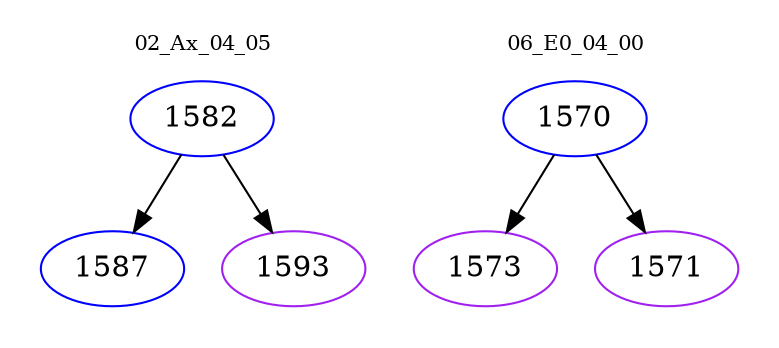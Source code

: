 digraph{
subgraph cluster_0 {
color = white
label = "02_Ax_04_05";
fontsize=10;
T0_1582 [label="1582", color="blue"]
T0_1582 -> T0_1587 [color="black"]
T0_1587 [label="1587", color="blue"]
T0_1582 -> T0_1593 [color="black"]
T0_1593 [label="1593", color="purple"]
}
subgraph cluster_1 {
color = white
label = "06_E0_04_00";
fontsize=10;
T1_1570 [label="1570", color="blue"]
T1_1570 -> T1_1573 [color="black"]
T1_1573 [label="1573", color="purple"]
T1_1570 -> T1_1571 [color="black"]
T1_1571 [label="1571", color="purple"]
}
}
